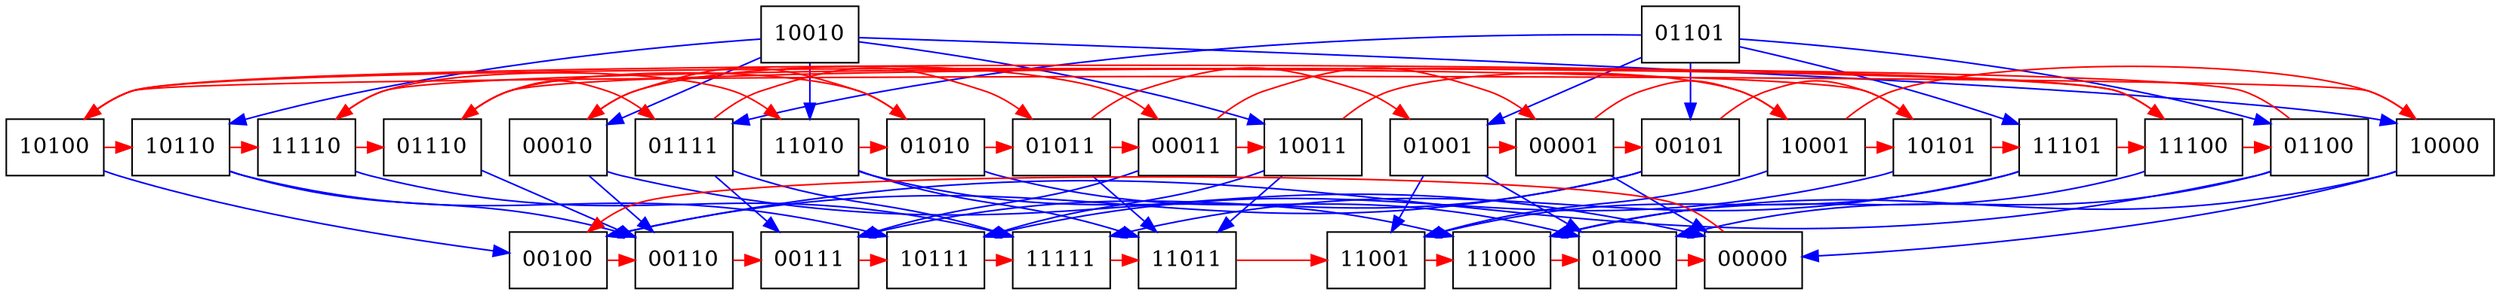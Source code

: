 digraph {
	subgraph level_5 { rank = same; node [shape = box] 01101; 10010};
	subgraph level_3 { rank = same; node [shape = box] 00001; 00010; 00011; 00101; 01001; 01010; 01011; 01100; 01110; 01111; 10000; 10001; 10011; 10100; 10101; 10110; 11010; 11100; 11101; 11110};
	subgraph level_1 { rank = same; node [shape = box] 00000; 00100; 00110; 00111; 01000; 10111; 11000; 11001; 11011; 11111};

	edge [color = red, label = ""] 00000 -> 00100 ;
	edge [color = blue, label = ""] 00001 -> 00000 ;
	edge [color = red, label = ""] 00001 -> 00101 ;
	edge [color = red, label = ""] 00001 -> 10001 ;
	edge [color = blue, label = ""] 00010 -> 00000 ;
	edge [color = red, label = ""] 00010 -> 00011 ;
	edge [color = blue, label = ""] 00010 -> 00110 ;
	edge [color = red, label = ""] 00011 -> 00001 ;
	edge [color = blue, label = ""] 00011 -> 00111 ;
	edge [color = red, label = ""] 00011 -> 10011 ;
	edge [color = red, label = ""] 00100 -> 00110 ;
	edge [color = blue, label = ""] 00101 -> 00100 ;
	edge [color = blue, label = ""] 00101 -> 00111 ;
	edge [color = red, label = ""] 00101 -> 10101 ;
	edge [color = red, label = ""] 00110 -> 00111 ;
	edge [color = red, label = ""] 00111 -> 10111 ;
	edge [color = red, label = ""] 01000 -> 00000 ;
	edge [color = red, label = ""] 01001 -> 00001 ;
	edge [color = blue, label = ""] 01001 -> 01000 ;
	edge [color = blue, label = ""] 01001 -> 11001 ;
	edge [color = red, label = ""] 01010 -> 00010 ;
	edge [color = blue, label = ""] 01010 -> 01000 ;
	edge [color = red, label = ""] 01010 -> 01011 ;
	edge [color = red, label = ""] 01011 -> 00011 ;
	edge [color = red, label = ""] 01011 -> 01001 ;
	edge [color = blue, label = ""] 01011 -> 11011 ;
	edge [color = blue, label = ""] 01100 -> 00100 ;
	edge [color = blue, label = ""] 01100 -> 01000 ;
	edge [color = red, label = ""] 01100 -> 01110 ;
	edge [color = blue, label = ""] 01101 -> 00101 ;
	edge [color = blue, label = ""] 01101 -> 01001 ;
	edge [color = blue, label = ""] 01101 -> 01100 ;
	edge [color = blue, label = ""] 01101 -> 01111 ;
	edge [color = blue, label = ""] 01101 -> 11101 ;
	edge [color = blue, label = ""] 01110 -> 00110 ;
	edge [color = red, label = ""] 01110 -> 01010 ;
	edge [color = red, label = ""] 01110 -> 01111 ;
	edge [color = blue, label = ""] 01111 -> 00111 ;
	edge [color = red, label = ""] 01111 -> 01011 ;
	edge [color = blue, label = ""] 01111 -> 11111 ;
	edge [color = blue, label = ""] 10000 -> 00000 ;
	edge [color = red, label = ""] 10000 -> 10100 ;
	edge [color = blue, label = ""] 10000 -> 11000 ;
	edge [color = red, label = ""] 10001 -> 10000 ;
	edge [color = red, label = ""] 10001 -> 10101 ;
	edge [color = blue, label = ""] 10001 -> 11001 ;
	edge [color = blue, label = ""] 10010 -> 00010 ;
	edge [color = blue, label = ""] 10010 -> 10000 ;
	edge [color = blue, label = ""] 10010 -> 10011 ;
	edge [color = blue, label = ""] 10010 -> 10110 ;
	edge [color = blue, label = ""] 10010 -> 11010 ;
	edge [color = red, label = ""] 10011 -> 10001 ;
	edge [color = blue, label = ""] 10011 -> 10111 ;
	edge [color = blue, label = ""] 10011 -> 11011 ;
	edge [color = blue, label = ""] 10100 -> 00100 ;
	edge [color = red, label = ""] 10100 -> 10110 ;
	edge [color = red, label = ""] 10100 -> 11100 ;
	edge [color = red, label = ""] 10101 -> 10100 ;
	edge [color = blue, label = ""] 10101 -> 10111 ;
	edge [color = red, label = ""] 10101 -> 11101 ;
	edge [color = blue, label = ""] 10110 -> 00110 ;
	edge [color = blue, label = ""] 10110 -> 10111 ;
	edge [color = red, label = ""] 10110 -> 11110 ;
	edge [color = red, label = ""] 10111 -> 11111 ;
	edge [color = red, label = ""] 11000 -> 01000 ;
	edge [color = red, label = ""] 11001 -> 11000 ;
	edge [color = red, label = ""] 11010 -> 01010 ;
	edge [color = blue, label = ""] 11010 -> 11000 ;
	edge [color = blue, label = ""] 11010 -> 11011 ;
	edge [color = red, label = ""] 11011 -> 11001 ;
	edge [color = red, label = ""] 11100 -> 01100 ;
	edge [color = blue, label = ""] 11100 -> 11000 ;
	edge [color = red, label = ""] 11100 -> 11110 ;
	edge [color = blue, label = ""] 11101 -> 11001 ;
	edge [color = red, label = ""] 11101 -> 11100 ;
	edge [color = blue, label = ""] 11101 -> 11111 ;
	edge [color = red, label = ""] 11110 -> 01110 ;
	edge [color = red, label = ""] 11110 -> 11010 ;
	edge [color = blue, label = ""] 11110 -> 11111 ;
	edge [color = red, label = ""] 11111 -> 11011 ;
}